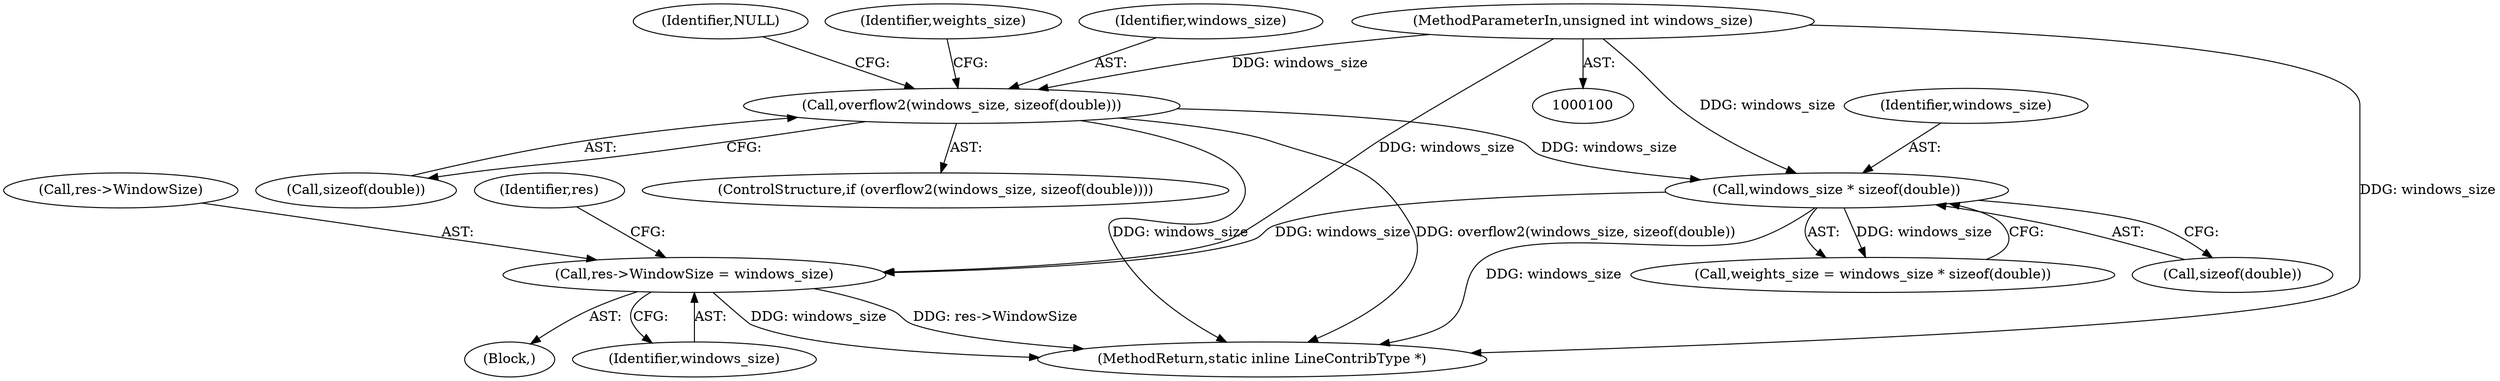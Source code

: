 digraph "0_libgd_60bfb401ad5a4a8ae995dcd36372fe15c71e1a35@pointer" {
"1000139" [label="(Call,res->WindowSize = windows_size)"];
"1000122" [label="(Call,windows_size * sizeof(double))"];
"1000111" [label="(Call,overflow2(windows_size, sizeof(double)))"];
"1000102" [label="(MethodParameterIn,unsigned int windows_size)"];
"1000121" [label="(Identifier,weights_size)"];
"1000123" [label="(Identifier,windows_size)"];
"1000111" [label="(Call,overflow2(windows_size, sizeof(double)))"];
"1000113" [label="(Call,sizeof(double))"];
"1000243" [label="(MethodReturn,static inline LineContribType *)"];
"1000102" [label="(MethodParameterIn,unsigned int windows_size)"];
"1000110" [label="(ControlStructure,if (overflow2(windows_size, sizeof(double))))"];
"1000103" [label="(Block,)"];
"1000146" [label="(Identifier,res)"];
"1000112" [label="(Identifier,windows_size)"];
"1000143" [label="(Identifier,windows_size)"];
"1000140" [label="(Call,res->WindowSize)"];
"1000124" [label="(Call,sizeof(double))"];
"1000122" [label="(Call,windows_size * sizeof(double))"];
"1000120" [label="(Call,weights_size = windows_size * sizeof(double))"];
"1000139" [label="(Call,res->WindowSize = windows_size)"];
"1000117" [label="(Identifier,NULL)"];
"1000139" -> "1000103"  [label="AST: "];
"1000139" -> "1000143"  [label="CFG: "];
"1000140" -> "1000139"  [label="AST: "];
"1000143" -> "1000139"  [label="AST: "];
"1000146" -> "1000139"  [label="CFG: "];
"1000139" -> "1000243"  [label="DDG: res->WindowSize"];
"1000139" -> "1000243"  [label="DDG: windows_size"];
"1000122" -> "1000139"  [label="DDG: windows_size"];
"1000102" -> "1000139"  [label="DDG: windows_size"];
"1000122" -> "1000120"  [label="AST: "];
"1000122" -> "1000124"  [label="CFG: "];
"1000123" -> "1000122"  [label="AST: "];
"1000124" -> "1000122"  [label="AST: "];
"1000120" -> "1000122"  [label="CFG: "];
"1000122" -> "1000243"  [label="DDG: windows_size"];
"1000122" -> "1000120"  [label="DDG: windows_size"];
"1000111" -> "1000122"  [label="DDG: windows_size"];
"1000102" -> "1000122"  [label="DDG: windows_size"];
"1000111" -> "1000110"  [label="AST: "];
"1000111" -> "1000113"  [label="CFG: "];
"1000112" -> "1000111"  [label="AST: "];
"1000113" -> "1000111"  [label="AST: "];
"1000117" -> "1000111"  [label="CFG: "];
"1000121" -> "1000111"  [label="CFG: "];
"1000111" -> "1000243"  [label="DDG: overflow2(windows_size, sizeof(double))"];
"1000111" -> "1000243"  [label="DDG: windows_size"];
"1000102" -> "1000111"  [label="DDG: windows_size"];
"1000102" -> "1000100"  [label="AST: "];
"1000102" -> "1000243"  [label="DDG: windows_size"];
}
